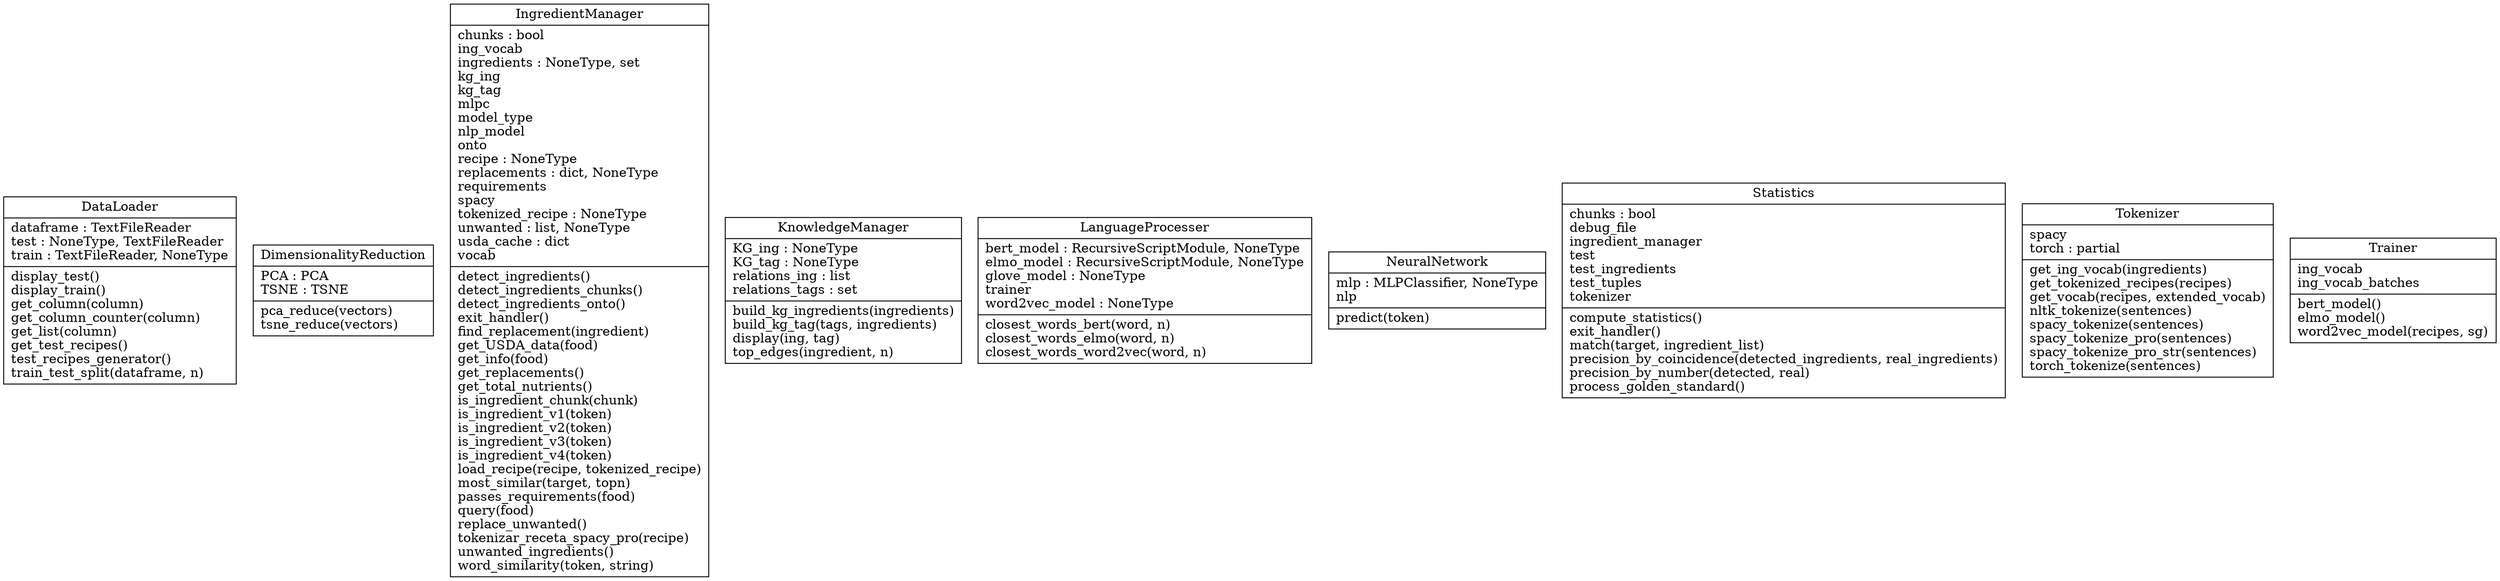 digraph "classes" {
rankdir=BT
charset="utf-8"
"src.data_loader.DataLoader" [color="black", fontcolor="black", label="{DataLoader|dataframe : TextFileReader\ltest : NoneType, TextFileReader\ltrain : TextFileReader, NoneType\l|display_test()\ldisplay_train()\lget_column(column)\lget_column_counter(column)\lget_list(column)\lget_test_recipes()\ltest_recipes_generator()\ltrain_test_split(dataframe, n)\l}", shape="record", style="solid"];
"src.dimensionality_reduction.DimensionalityReduction" [color="black", fontcolor="black", label="{DimensionalityReduction|PCA : PCA\lTSNE : TSNE\l|pca_reduce(vectors)\ltsne_reduce(vectors)\l}", shape="record", style="solid"];
"src.ingredient_manager.IngredientManager" [color="black", fontcolor="black", label="{IngredientManager|chunks : bool\ling_vocab\lingredients : NoneType, set\lkg_ing\lkg_tag\lmlpc\lmodel_type\lnlp_model\lonto\lrecipe : NoneType\lreplacements : dict, NoneType\lrequirements\lspacy\ltokenized_recipe : NoneType\lunwanted : list, NoneType\lusda_cache : dict\lvocab\l|detect_ingredients()\ldetect_ingredients_chunks()\ldetect_ingredients_onto()\lexit_handler()\lfind_replacement(ingredient)\lget_USDA_data(food)\lget_info(food)\lget_replacements()\lget_total_nutrients()\lis_ingredient_chunk(chunk)\lis_ingredient_v1(token)\lis_ingredient_v2(token)\lis_ingredient_v3(token)\lis_ingredient_v4(token)\lload_recipe(recipe, tokenized_recipe)\lmost_similar(target, topn)\lpasses_requirements(food)\lquery(food)\lreplace_unwanted()\ltokenizar_receta_spacy_pro(recipe)\lunwanted_ingredients()\lword_similarity(token, string)\l}", shape="record", style="solid"];
"src.knowledge_manager.KnowledgeManager" [color="black", fontcolor="black", label="{KnowledgeManager|KG_ing : NoneType\lKG_tag : NoneType\lrelations_ing : list\lrelations_tags : set\l|build_kg_ingredients(ingredients)\lbuild_kg_tag(tags, ingredients)\ldisplay(ing, tag)\ltop_edges(ingredient, n)\l}", shape="record", style="solid"];
"src.language_processer.LanguageProcesser" [color="black", fontcolor="black", label="{LanguageProcesser|bert_model : RecursiveScriptModule, NoneType\lelmo_model : RecursiveScriptModule, NoneType\lglove_model : NoneType\ltrainer\lword2vec_model : NoneType\l|closest_words_bert(word, n)\lclosest_words_elmo(word, n)\lclosest_words_word2vec(word, n)\l}", shape="record", style="solid"];
"src.neural_network.NeuralNetwork" [color="black", fontcolor="black", label="{NeuralNetwork|mlp : MLPClassifier, NoneType\lnlp\l|predict(token)\l}", shape="record", style="solid"];
"src.statistics.Statistics" [color="black", fontcolor="black", label="{Statistics|chunks : bool\ldebug_file\lingredient_manager\ltest\ltest_ingredients\ltest_tuples\ltokenizer\l|compute_statistics()\lexit_handler()\lmatch(target, ingredient_list)\lprecision_by_coincidence(detected_ingredients, real_ingredients)\lprecision_by_number(detected, real)\lprocess_golden_standard()\l}", shape="record", style="solid"];
"src.tokenizer.Tokenizer" [color="black", fontcolor="black", label="{Tokenizer|spacy\ltorch : partial\l|get_ing_vocab(ingredients)\lget_tokenized_recipes(recipes)\lget_vocab(recipes, extended_vocab)\lnltk_tokenize(sentences)\lspacy_tokenize(sentences)\lspacy_tokenize_pro(sentences)\lspacy_tokenize_pro_str(sentences)\ltorch_tokenize(sentences)\l}", shape="record", style="solid"];
"src.trainer.Trainer" [color="black", fontcolor="black", label="{Trainer|ing_vocab\ling_vocab_batches\l|bert_model()\lelmo_model()\lword2vec_model(recipes, sg)\l}", shape="record", style="solid"];
}

